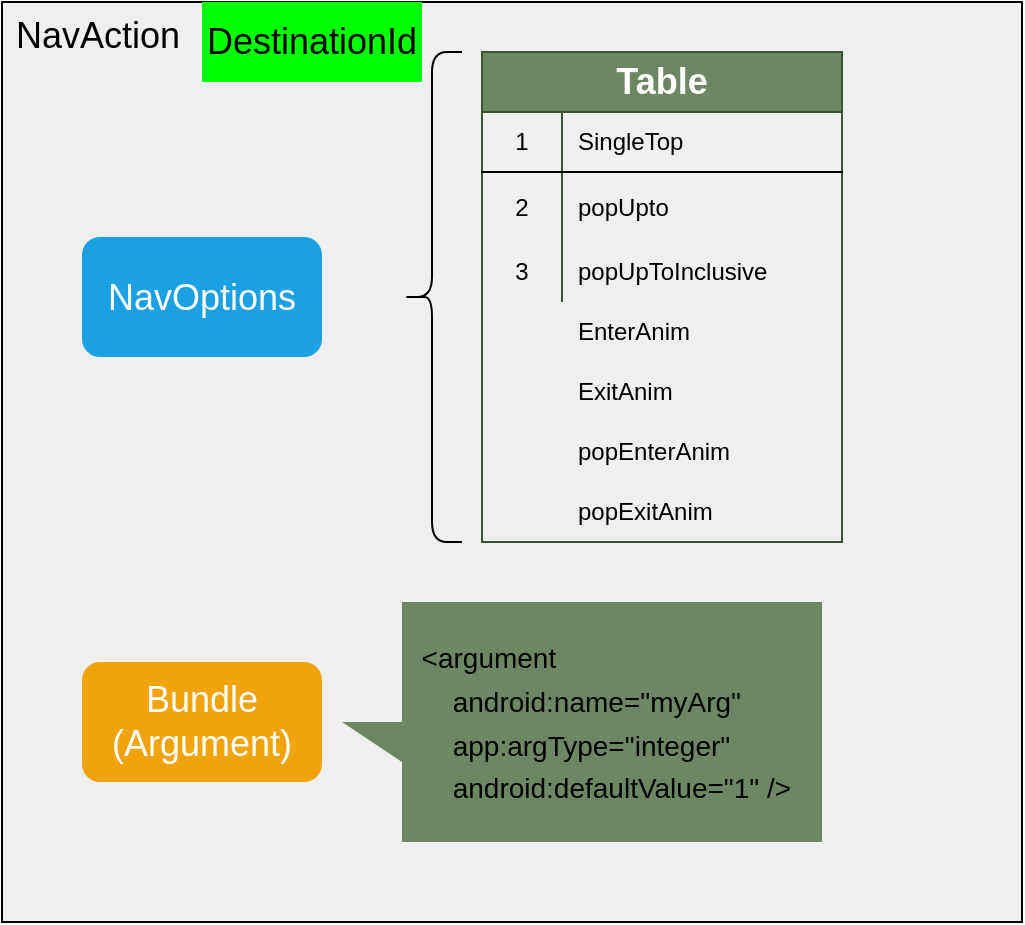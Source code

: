 <mxfile version="13.10.0" type="embed">
    <diagram id="BDRf66cLI9KrP-0yD0fi" name="Page-1">
        <mxGraphModel dx="820" dy="574" grid="1" gridSize="10" guides="1" tooltips="1" connect="1" arrows="1" fold="1" page="1" pageScale="1" pageWidth="850" pageHeight="1100" math="0" shadow="0">
            <root>
                <mxCell id="0"/>
                <mxCell id="1" parent="0"/>
                <mxCell id="2" value="&amp;nbsp;NavAction" style="rounded=0;whiteSpace=wrap;html=1;fillColor=#EFEFEF;verticalAlign=top;align=left;fontColor=#000000;fontSize=18;" vertex="1" parent="1">
                    <mxGeometry x="100" y="60" width="510" height="460" as="geometry"/>
                </mxCell>
                <mxCell id="3" value="NavOptions" style="rounded=1;whiteSpace=wrap;html=1;fillColor=#1ba1e2;fontSize=18;fontColor=#ffffff;align=center;strokeColor=none;" vertex="1" parent="1">
                    <mxGeometry x="140" y="177.5" width="120" height="60" as="geometry"/>
                </mxCell>
                <mxCell id="4" value="Bundle&lt;br&gt;(Argument)" style="rounded=1;whiteSpace=wrap;html=1;fillColor=#f0a30a;fontSize=18;fontColor=#ffffff;align=center;strokeColor=none;" vertex="1" parent="1">
                    <mxGeometry x="140" y="390" width="120" height="60" as="geometry"/>
                </mxCell>
                <mxCell id="5" value="" style="shape=curlyBracket;whiteSpace=wrap;html=1;rounded=1;fontSize=18;fontColor=#000000;align=left;fillColor=#000000;strokeColor=#000000;size=0.5;" vertex="1" parent="1">
                    <mxGeometry x="300" y="85" width="30" height="245" as="geometry"/>
                </mxCell>
                <mxCell id="6" value="Table" style="shape=table;html=1;whiteSpace=wrap;startSize=30;container=1;collapsible=0;childLayout=tableLayout;fixedRows=1;rowLines=0;fontStyle=1;align=center;strokeColor=#3A5431;fillColor=#6d8764;fontSize=18;fontColor=#ffffff;" vertex="1" parent="1">
                    <mxGeometry x="340" y="85" width="180" height="245" as="geometry"/>
                </mxCell>
                <mxCell id="7" value="" style="shape=partialRectangle;html=1;whiteSpace=wrap;collapsible=0;dropTarget=0;pointerEvents=0;fillColor=none;top=0;left=0;bottom=1;right=0;points=[[0,0.5],[1,0.5]];portConstraint=eastwest;" vertex="1" parent="6">
                    <mxGeometry y="30" width="180" height="30" as="geometry"/>
                </mxCell>
                <mxCell id="8" value="1" style="shape=partialRectangle;html=1;whiteSpace=wrap;connectable=0;fillColor=none;top=0;left=0;bottom=0;right=0;overflow=hidden;" vertex="1" parent="7">
                    <mxGeometry width="40" height="30" as="geometry"/>
                </mxCell>
                <mxCell id="9" value="&lt;font color=&quot;#000000&quot;&gt;SingleTop&lt;/font&gt;" style="shape=partialRectangle;html=1;whiteSpace=wrap;connectable=0;fillColor=none;top=0;left=0;bottom=0;right=0;align=left;spacingLeft=6;overflow=hidden;" vertex="1" parent="7">
                    <mxGeometry x="40" width="140" height="30" as="geometry"/>
                </mxCell>
                <mxCell id="10" value="" style="shape=partialRectangle;html=1;whiteSpace=wrap;collapsible=0;dropTarget=0;pointerEvents=0;fillColor=none;top=0;left=0;bottom=0;right=0;points=[[0,0.5],[1,0.5]];portConstraint=eastwest;" vertex="1" parent="6">
                    <mxGeometry y="60" width="180" height="35" as="geometry"/>
                </mxCell>
                <mxCell id="11" value="2" style="shape=partialRectangle;html=1;whiteSpace=wrap;connectable=0;fillColor=none;top=0;left=0;bottom=0;right=0;overflow=hidden;" vertex="1" parent="10">
                    <mxGeometry width="40" height="35" as="geometry"/>
                </mxCell>
                <mxCell id="12" value="&lt;font color=&quot;#000000&quot;&gt;popUpto&lt;/font&gt;" style="shape=partialRectangle;html=1;whiteSpace=wrap;connectable=0;fillColor=none;top=0;left=0;bottom=0;right=0;align=left;spacingLeft=6;overflow=hidden;" vertex="1" parent="10">
                    <mxGeometry x="40" width="140" height="35" as="geometry"/>
                </mxCell>
                <mxCell id="13" value="" style="shape=partialRectangle;html=1;whiteSpace=wrap;collapsible=0;dropTarget=0;pointerEvents=0;fillColor=none;top=0;left=0;bottom=0;right=0;points=[[0,0.5],[1,0.5]];portConstraint=eastwest;" vertex="1" parent="6">
                    <mxGeometry y="95" width="180" height="30" as="geometry"/>
                </mxCell>
                <mxCell id="14" value="3" style="shape=partialRectangle;html=1;whiteSpace=wrap;connectable=0;fillColor=none;top=0;left=0;bottom=0;right=0;overflow=hidden;" vertex="1" parent="13">
                    <mxGeometry width="40" height="30" as="geometry"/>
                </mxCell>
                <mxCell id="15" value="&lt;font color=&quot;#000000&quot;&gt;popUpToInclusive&lt;/font&gt;" style="shape=partialRectangle;html=1;whiteSpace=wrap;connectable=0;fillColor=none;top=0;left=0;bottom=0;right=0;align=left;spacingLeft=6;overflow=hidden;" vertex="1" parent="13">
                    <mxGeometry x="40" width="140" height="30" as="geometry"/>
                </mxCell>
                <mxCell id="26" value="&lt;font color=&quot;#000000&quot;&gt;EnterAnim&lt;/font&gt;" style="shape=partialRectangle;html=1;whiteSpace=wrap;connectable=0;fillColor=none;top=0;left=0;bottom=0;right=0;align=left;spacingLeft=6;overflow=hidden;" vertex="1" parent="1">
                    <mxGeometry x="380" y="210" width="140" height="30" as="geometry"/>
                </mxCell>
                <mxCell id="27" value="&lt;font color=&quot;#000000&quot;&gt;ExitAnim&lt;/font&gt;" style="shape=partialRectangle;html=1;whiteSpace=wrap;connectable=0;fillColor=none;top=0;left=0;bottom=0;right=0;align=left;spacingLeft=6;overflow=hidden;" vertex="1" parent="1">
                    <mxGeometry x="380" y="240" width="140" height="30" as="geometry"/>
                </mxCell>
                <mxCell id="28" value="&lt;font color=&quot;#000000&quot;&gt;popEnterAnim&lt;/font&gt;" style="shape=partialRectangle;html=1;whiteSpace=wrap;connectable=0;fillColor=none;top=0;left=0;bottom=0;right=0;align=left;spacingLeft=6;overflow=hidden;" vertex="1" parent="1">
                    <mxGeometry x="380" y="270" width="140" height="30" as="geometry"/>
                </mxCell>
                <mxCell id="29" value="&lt;font color=&quot;#000000&quot;&gt;popExitAnim&lt;/font&gt;" style="shape=partialRectangle;html=1;whiteSpace=wrap;connectable=0;fillColor=none;top=0;left=0;bottom=0;right=0;align=left;spacingLeft=6;overflow=hidden;" vertex="1" parent="1">
                    <mxGeometry x="380" y="300" width="140" height="30" as="geometry"/>
                </mxCell>
                <mxCell id="30" value="&lt;div&gt;&lt;span style=&quot;font-size: 14px&quot;&gt;&amp;nbsp; &amp;lt;argument&lt;/span&gt;&lt;/div&gt;&lt;span class=&quot;atn&quot; style=&quot;font-size: 14px ; box-sizing: inherit&quot;&gt;&amp;nbsp; &amp;nbsp; &amp;nbsp; android:name&lt;/span&gt;&lt;span class=&quot;pun&quot; style=&quot;font-size: 14px ; box-sizing: inherit&quot;&gt;=&lt;/span&gt;&lt;span class=&quot;atv&quot; style=&quot;font-size: 14px ; box-sizing: inherit&quot;&gt;&quot;myArg&quot;&lt;br&gt;&lt;span class=&quot;atn&quot; style=&quot;box-sizing: inherit&quot;&gt;&amp;nbsp; &amp;nbsp; &amp;nbsp; app:argType&lt;/span&gt;&lt;span class=&quot;pun&quot; style=&quot;box-sizing: inherit&quot;&gt;=&lt;/span&gt;&lt;span class=&quot;atv&quot; style=&quot;box-sizing: inherit&quot;&gt;&quot;integer&quot;&lt;br&gt;&lt;span class=&quot;atn&quot; style=&quot;box-sizing: inherit&quot;&gt;&amp;nbsp; &amp;nbsp; &amp;nbsp; android:defaultValue&lt;/span&gt;&lt;span class=&quot;pun&quot; style=&quot;box-sizing: inherit&quot;&gt;=&lt;/span&gt;&lt;span class=&quot;atv&quot; style=&quot;box-sizing: inherit&quot;&gt;&quot;1&quot;&lt;/span&gt;&lt;span class=&quot;pln&quot; style=&quot;box-sizing: inherit&quot;&gt; &lt;/span&gt;&lt;span class=&quot;tag&quot; style=&quot;box-sizing: inherit&quot;&gt;/&amp;gt;&lt;/span&gt;&lt;br&gt;&lt;/span&gt;&lt;/span&gt;" style="shape=callout;whiteSpace=wrap;html=1;perimeter=calloutPerimeter;fillColor=#6d8764;fontSize=18;align=left;direction=south;strokeColor=none;fontFamily=Helvetica;fontColor=#000000;" vertex="1" parent="1">
                    <mxGeometry x="270" y="360" width="240" height="120" as="geometry"/>
                </mxCell>
                <mxCell id="31" value="DestinationId" style="rounded=0;whiteSpace=wrap;html=1;fontFamily=Helvetica;fontSize=18;align=center;fillColor=#00FF00;strokeColor=none;fontColor=#000000;" vertex="1" parent="1">
                    <mxGeometry x="200" y="60" width="110" height="40" as="geometry"/>
                </mxCell>
            </root>
        </mxGraphModel>
    </diagram>
</mxfile>